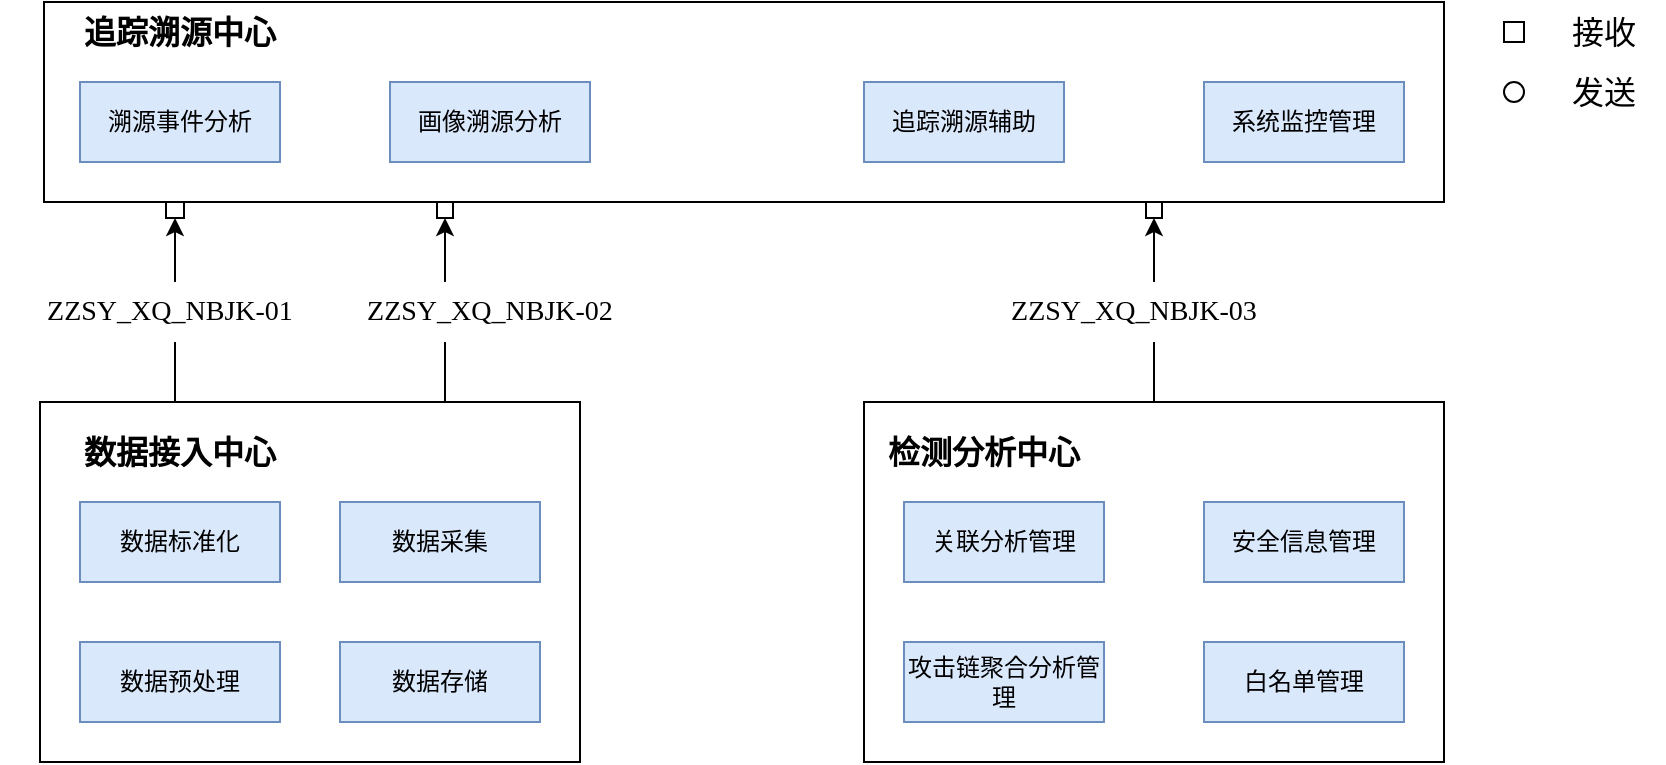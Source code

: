 <mxfile version="17.1.3" type="github">
  <diagram id="C5RBs43oDa-KdzZeNtuy" name="Page-1">
    <mxGraphModel dx="1223" dy="1948" grid="1" gridSize="10" guides="1" tooltips="1" connect="1" arrows="1" fold="1" page="1" pageScale="1" pageWidth="827" pageHeight="1169" math="0" shadow="0">
      <root>
        <mxCell id="WIyWlLk6GJQsqaUBKTNV-0" />
        <mxCell id="WIyWlLk6GJQsqaUBKTNV-1" parent="WIyWlLk6GJQsqaUBKTNV-0" />
        <mxCell id="fLVBjOSfISTW-q-U-M55-0" value="" style="rounded=0;whiteSpace=wrap;html=1;" vertex="1" parent="WIyWlLk6GJQsqaUBKTNV-1">
          <mxGeometry x="140" y="-20" width="700" height="100" as="geometry" />
        </mxCell>
        <mxCell id="fLVBjOSfISTW-q-U-M55-1" value="追踪溯源中心" style="text;html=1;strokeColor=none;fillColor=none;align=center;verticalAlign=middle;whiteSpace=wrap;rounded=0;fontStyle=1;fontSize=16;" vertex="1" parent="WIyWlLk6GJQsqaUBKTNV-1">
          <mxGeometry x="148" y="-20" width="120" height="30" as="geometry" />
        </mxCell>
        <mxCell id="fLVBjOSfISTW-q-U-M55-2" value="溯源事件分析" style="rounded=0;whiteSpace=wrap;html=1;fillColor=#dae8fc;strokeColor=#6c8ebf;" vertex="1" parent="WIyWlLk6GJQsqaUBKTNV-1">
          <mxGeometry x="158" y="20" width="100" height="40" as="geometry" />
        </mxCell>
        <mxCell id="fLVBjOSfISTW-q-U-M55-3" value="画像溯源分析&lt;span style=&quot;color: rgba(0 , 0 , 0 , 0) ; font-family: monospace ; font-size: 0px&quot;&gt;%3CmxGraphModel%3E%3Croot%3E%3CmxCell%20id%3D%220%22%2F%3E%3CmxCell%20id%3D%221%22%20parent%3D%220%22%2F%3E%3CmxCell%20id%3D%222%22%20value%3D%22%E6%BA%AF%E6%BA%90%E4%BA%8B%E4%BB%B6%E5%88%86%E6%9E%90%22%20style%3D%22rounded%3D0%3BwhiteSpace%3Dwrap%3Bhtml%3D1%3BfillColor%3D%23dae8fc%3BstrokeColor%3D%236c8ebf%3B%22%20vertex%3D%221%22%20parent%3D%221%22%3E%3CmxGeometry%20x%3D%22220%22%20y%3D%22140%22%20width%3D%22120%22%20height%3D%2240%22%20as%3D%22geometry%22%2F%3E%3C%2FmxCell%3E%3C%2Froot%3E%3C%2FmxGraphModel%3E&lt;/span&gt;" style="rounded=0;whiteSpace=wrap;html=1;fillColor=#dae8fc;strokeColor=#6c8ebf;" vertex="1" parent="WIyWlLk6GJQsqaUBKTNV-1">
          <mxGeometry x="313" y="20" width="100" height="40" as="geometry" />
        </mxCell>
        <mxCell id="fLVBjOSfISTW-q-U-M55-5" value="追踪溯源辅助" style="rounded=0;whiteSpace=wrap;html=1;fillColor=#dae8fc;strokeColor=#6c8ebf;" vertex="1" parent="WIyWlLk6GJQsqaUBKTNV-1">
          <mxGeometry x="550" y="20" width="100" height="40" as="geometry" />
        </mxCell>
        <mxCell id="fLVBjOSfISTW-q-U-M55-6" value="系统监控管理" style="rounded=0;whiteSpace=wrap;html=1;fillColor=#dae8fc;strokeColor=#6c8ebf;" vertex="1" parent="WIyWlLk6GJQsqaUBKTNV-1">
          <mxGeometry x="720" y="20" width="100" height="40" as="geometry" />
        </mxCell>
        <mxCell id="fLVBjOSfISTW-q-U-M55-48" style="edgeStyle=orthogonalEdgeStyle;rounded=0;orthogonalLoop=1;jettySize=auto;html=1;exitX=0.25;exitY=0;exitDx=0;exitDy=0;entryX=0.5;entryY=1;entryDx=0;entryDy=0;" edge="1" parent="WIyWlLk6GJQsqaUBKTNV-1" source="fLVBjOSfISTW-q-U-M55-7" target="fLVBjOSfISTW-q-U-M55-32">
          <mxGeometry relative="1" as="geometry" />
        </mxCell>
        <mxCell id="fLVBjOSfISTW-q-U-M55-50" style="edgeStyle=orthogonalEdgeStyle;rounded=0;orthogonalLoop=1;jettySize=auto;html=1;exitX=0.75;exitY=0;exitDx=0;exitDy=0;entryX=0.5;entryY=1;entryDx=0;entryDy=0;" edge="1" parent="WIyWlLk6GJQsqaUBKTNV-1" source="fLVBjOSfISTW-q-U-M55-7" target="fLVBjOSfISTW-q-U-M55-49">
          <mxGeometry relative="1" as="geometry" />
        </mxCell>
        <mxCell id="fLVBjOSfISTW-q-U-M55-7" value="" style="rounded=0;whiteSpace=wrap;html=1;" vertex="1" parent="WIyWlLk6GJQsqaUBKTNV-1">
          <mxGeometry x="138" y="180" width="270" height="180" as="geometry" />
        </mxCell>
        <mxCell id="fLVBjOSfISTW-q-U-M55-8" value="数据接入中心" style="text;html=1;strokeColor=none;fillColor=none;align=center;verticalAlign=middle;whiteSpace=wrap;rounded=0;fontStyle=1;fontSize=16;" vertex="1" parent="WIyWlLk6GJQsqaUBKTNV-1">
          <mxGeometry x="148" y="190" width="120" height="30" as="geometry" />
        </mxCell>
        <mxCell id="fLVBjOSfISTW-q-U-M55-9" value="数据标准化" style="rounded=0;whiteSpace=wrap;html=1;fillColor=#dae8fc;strokeColor=#6c8ebf;" vertex="1" parent="WIyWlLk6GJQsqaUBKTNV-1">
          <mxGeometry x="158" y="230" width="100" height="40" as="geometry" />
        </mxCell>
        <mxCell id="fLVBjOSfISTW-q-U-M55-10" value="数据预处理" style="rounded=0;whiteSpace=wrap;html=1;fillColor=#dae8fc;strokeColor=#6c8ebf;" vertex="1" parent="WIyWlLk6GJQsqaUBKTNV-1">
          <mxGeometry x="158" y="300" width="100" height="40" as="geometry" />
        </mxCell>
        <mxCell id="fLVBjOSfISTW-q-U-M55-11" value="数据采集" style="rounded=0;whiteSpace=wrap;html=1;fillColor=#dae8fc;strokeColor=#6c8ebf;" vertex="1" parent="WIyWlLk6GJQsqaUBKTNV-1">
          <mxGeometry x="288" y="230" width="100" height="40" as="geometry" />
        </mxCell>
        <mxCell id="fLVBjOSfISTW-q-U-M55-15" value="数据存储" style="rounded=0;whiteSpace=wrap;html=1;fillColor=#dae8fc;strokeColor=#6c8ebf;" vertex="1" parent="WIyWlLk6GJQsqaUBKTNV-1">
          <mxGeometry x="288" y="300" width="100" height="40" as="geometry" />
        </mxCell>
        <mxCell id="fLVBjOSfISTW-q-U-M55-53" style="edgeStyle=orthogonalEdgeStyle;rounded=0;orthogonalLoop=1;jettySize=auto;html=1;exitX=0.5;exitY=0;exitDx=0;exitDy=0;entryX=0.5;entryY=1;entryDx=0;entryDy=0;" edge="1" parent="WIyWlLk6GJQsqaUBKTNV-1" source="fLVBjOSfISTW-q-U-M55-16" target="fLVBjOSfISTW-q-U-M55-52">
          <mxGeometry relative="1" as="geometry" />
        </mxCell>
        <mxCell id="fLVBjOSfISTW-q-U-M55-16" value="" style="rounded=0;whiteSpace=wrap;html=1;" vertex="1" parent="WIyWlLk6GJQsqaUBKTNV-1">
          <mxGeometry x="550" y="180" width="290" height="180" as="geometry" />
        </mxCell>
        <mxCell id="fLVBjOSfISTW-q-U-M55-17" value="检测分析中心" style="text;html=1;strokeColor=none;fillColor=none;align=center;verticalAlign=middle;whiteSpace=wrap;rounded=0;fontStyle=1;fontSize=16;" vertex="1" parent="WIyWlLk6GJQsqaUBKTNV-1">
          <mxGeometry x="550" y="190" width="120" height="30" as="geometry" />
        </mxCell>
        <mxCell id="fLVBjOSfISTW-q-U-M55-18" value="关联分析管理" style="rounded=0;whiteSpace=wrap;html=1;fillColor=#dae8fc;strokeColor=#6c8ebf;" vertex="1" parent="WIyWlLk6GJQsqaUBKTNV-1">
          <mxGeometry x="570" y="230" width="100" height="40" as="geometry" />
        </mxCell>
        <mxCell id="fLVBjOSfISTW-q-U-M55-20" value="攻击链聚合分析管理" style="rounded=0;whiteSpace=wrap;html=1;fillColor=#dae8fc;strokeColor=#6c8ebf;" vertex="1" parent="WIyWlLk6GJQsqaUBKTNV-1">
          <mxGeometry x="570" y="300" width="100" height="40" as="geometry" />
        </mxCell>
        <mxCell id="fLVBjOSfISTW-q-U-M55-22" value="安全信息管理" style="rounded=0;whiteSpace=wrap;html=1;fillColor=#dae8fc;strokeColor=#6c8ebf;" vertex="1" parent="WIyWlLk6GJQsqaUBKTNV-1">
          <mxGeometry x="720" y="230" width="100" height="40" as="geometry" />
        </mxCell>
        <mxCell id="fLVBjOSfISTW-q-U-M55-24" value="白名单管理" style="rounded=0;whiteSpace=wrap;html=1;fillColor=#dae8fc;strokeColor=#6c8ebf;" vertex="1" parent="WIyWlLk6GJQsqaUBKTNV-1">
          <mxGeometry x="720" y="300" width="100" height="40" as="geometry" />
        </mxCell>
        <mxCell id="fLVBjOSfISTW-q-U-M55-27" value="&lt;span lang=&quot;EN-US&quot; style=&quot;font-size: 10.5pt ; font-family: &amp;#34;times new roman&amp;#34; , serif&quot;&gt;ZZSY_XQ_NBJK-01&lt;/span&gt;" style="text;html=1;strokeColor=none;fillColor=#FFFFFF;align=center;verticalAlign=middle;whiteSpace=wrap;rounded=0;fontFamily=Helvetica;fontSize=12;fontColor=default;" vertex="1" parent="WIyWlLk6GJQsqaUBKTNV-1">
          <mxGeometry x="118" y="120" width="170" height="30" as="geometry" />
        </mxCell>
        <mxCell id="fLVBjOSfISTW-q-U-M55-32" value="" style="rounded=0;whiteSpace=wrap;html=1;fontFamily=Helvetica;fontSize=16;fontColor=default;" vertex="1" parent="WIyWlLk6GJQsqaUBKTNV-1">
          <mxGeometry x="201" y="80" width="9" height="8" as="geometry" />
        </mxCell>
        <mxCell id="fLVBjOSfISTW-q-U-M55-42" value="" style="group" vertex="1" connectable="0" parent="WIyWlLk6GJQsqaUBKTNV-1">
          <mxGeometry x="870" y="-20" width="80" height="60" as="geometry" />
        </mxCell>
        <mxCell id="fLVBjOSfISTW-q-U-M55-43" value="" style="rounded=0;whiteSpace=wrap;html=1;fontFamily=Helvetica;fontSize=16;fontColor=default;" vertex="1" parent="fLVBjOSfISTW-q-U-M55-42">
          <mxGeometry y="10" width="10" height="10" as="geometry" />
        </mxCell>
        <mxCell id="fLVBjOSfISTW-q-U-M55-44" value="接收" style="text;html=1;strokeColor=none;fillColor=none;align=center;verticalAlign=middle;whiteSpace=wrap;rounded=0;fontFamily=Helvetica;fontSize=16;fontColor=default;" vertex="1" parent="fLVBjOSfISTW-q-U-M55-42">
          <mxGeometry x="20" width="60" height="30" as="geometry" />
        </mxCell>
        <mxCell id="fLVBjOSfISTW-q-U-M55-45" value="" style="ellipse;whiteSpace=wrap;html=1;aspect=fixed;fontFamily=Helvetica;fontSize=16;fontColor=default;" vertex="1" parent="fLVBjOSfISTW-q-U-M55-42">
          <mxGeometry y="40" width="10" height="10" as="geometry" />
        </mxCell>
        <mxCell id="fLVBjOSfISTW-q-U-M55-46" value="发送" style="text;html=1;strokeColor=none;fillColor=none;align=center;verticalAlign=middle;whiteSpace=wrap;rounded=0;fontFamily=Helvetica;fontSize=16;fontColor=default;" vertex="1" parent="fLVBjOSfISTW-q-U-M55-42">
          <mxGeometry x="20" y="30" width="60" height="30" as="geometry" />
        </mxCell>
        <mxCell id="fLVBjOSfISTW-q-U-M55-49" value="" style="rounded=0;whiteSpace=wrap;html=1;fontFamily=Helvetica;fontSize=16;fontColor=default;" vertex="1" parent="WIyWlLk6GJQsqaUBKTNV-1">
          <mxGeometry x="336.5" y="80" width="8" height="8" as="geometry" />
        </mxCell>
        <mxCell id="fLVBjOSfISTW-q-U-M55-51" value="&lt;span lang=&quot;EN-US&quot; style=&quot;font-size: 10.5pt ; font-family: &amp;#34;times new roman&amp;#34; , serif&quot;&gt;ZZSY_XQ_NBJK-02&lt;/span&gt;" style="text;html=1;strokeColor=none;fillColor=#FFFFFF;align=center;verticalAlign=middle;whiteSpace=wrap;rounded=0;fontFamily=Helvetica;fontSize=12;fontColor=default;" vertex="1" parent="WIyWlLk6GJQsqaUBKTNV-1">
          <mxGeometry x="278" y="120" width="170" height="30" as="geometry" />
        </mxCell>
        <mxCell id="fLVBjOSfISTW-q-U-M55-52" value="" style="rounded=0;whiteSpace=wrap;html=1;fontFamily=Helvetica;fontSize=16;fontColor=default;" vertex="1" parent="WIyWlLk6GJQsqaUBKTNV-1">
          <mxGeometry x="691" y="80" width="8" height="8" as="geometry" />
        </mxCell>
        <mxCell id="fLVBjOSfISTW-q-U-M55-54" value="&lt;span lang=&quot;EN-US&quot; style=&quot;font-size: 10.5pt ; font-family: &amp;#34;times new roman&amp;#34; , serif&quot;&gt;ZZSY_XQ_NBJK-03&lt;/span&gt;" style="text;html=1;strokeColor=none;fillColor=#FFFFFF;align=center;verticalAlign=middle;whiteSpace=wrap;rounded=0;fontFamily=Helvetica;fontSize=12;fontColor=default;" vertex="1" parent="WIyWlLk6GJQsqaUBKTNV-1">
          <mxGeometry x="600" y="120" width="170" height="30" as="geometry" />
        </mxCell>
      </root>
    </mxGraphModel>
  </diagram>
</mxfile>
